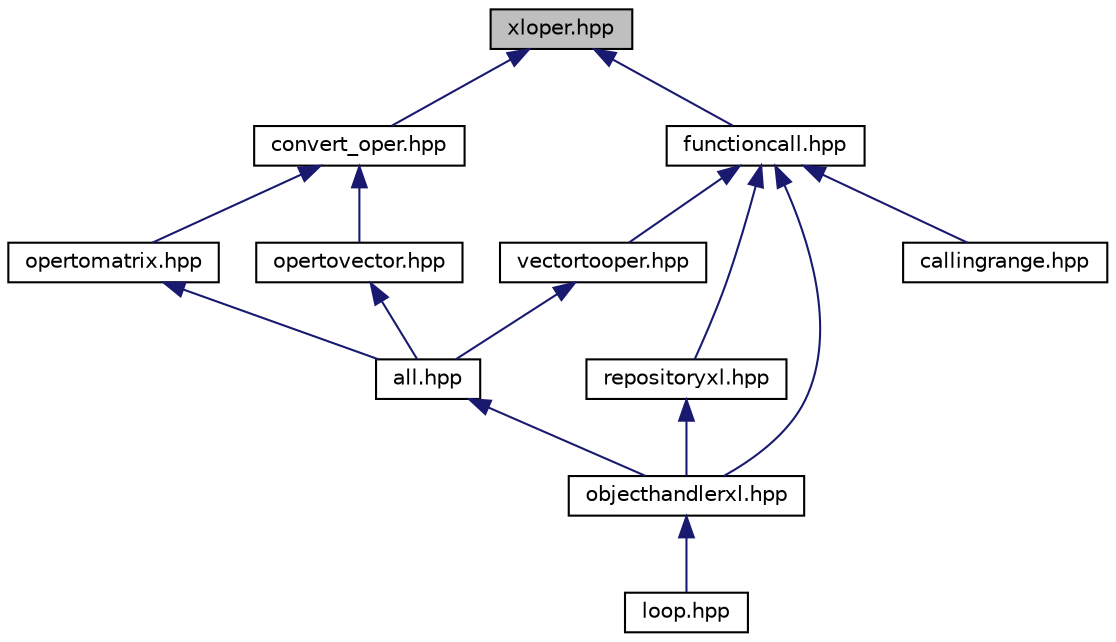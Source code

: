 digraph "xloper.hpp"
{
  edge [fontname="Helvetica",fontsize="10",labelfontname="Helvetica",labelfontsize="10"];
  node [fontname="Helvetica",fontsize="10",shape=record];
  Node2 [label="xloper.hpp",height=0.2,width=0.4,color="black", fillcolor="grey75", style="filled", fontcolor="black"];
  Node2 -> Node3 [dir="back",color="midnightblue",fontsize="10",style="solid",fontname="Helvetica"];
  Node3 [label="convert_oper.hpp",height=0.2,width=0.4,color="black", fillcolor="white", style="filled",URL="$convert__oper_8hpp.html",tooltip="Class ConvertOper - Perform datatype conversions of OPERs. "];
  Node3 -> Node4 [dir="back",color="midnightblue",fontsize="10",style="solid",fontname="Helvetica"];
  Node4 [label="opertomatrix.hpp",height=0.2,width=0.4,color="black", fillcolor="white", style="filled",URL="$opertomatrix_8hpp.html",tooltip="Conversion function operToMatrix - convert an OPER to a matrix. "];
  Node4 -> Node5 [dir="back",color="midnightblue",fontsize="10",style="solid",fontname="Helvetica"];
  Node5 [label="all.hpp",height=0.2,width=0.4,color="black", fillcolor="white", style="filled",URL="$all_8hpp.html",tooltip="#includes for all Excel conversion functions "];
  Node5 -> Node6 [dir="back",color="midnightblue",fontsize="10",style="solid",fontname="Helvetica"];
  Node6 [label="objecthandlerxl.hpp",height=0.2,width=0.4,color="black", fillcolor="white", style="filled",URL="$objecthandlerxl_8hpp.html",tooltip="#includes for all functionality in ObjectHandler "];
  Node6 -> Node7 [dir="back",color="midnightblue",fontsize="10",style="solid",fontname="Helvetica"];
  Node7 [label="loop.hpp",height=0.2,width=0.4,color="black", fillcolor="white", style="filled",URL="$loop_8hpp.html",tooltip="Support for Excel functions which loop on an input value. "];
  Node3 -> Node8 [dir="back",color="midnightblue",fontsize="10",style="solid",fontname="Helvetica"];
  Node8 [label="opertovector.hpp",height=0.2,width=0.4,color="black", fillcolor="white", style="filled",URL="$opertovector_8hpp.html",tooltip="Conversion function operToVector - convert an OPER to a std::vector. "];
  Node8 -> Node5 [dir="back",color="midnightblue",fontsize="10",style="solid",fontname="Helvetica"];
  Node2 -> Node9 [dir="back",color="midnightblue",fontsize="10",style="solid",fontname="Helvetica"];
  Node9 [label="functioncall.hpp",height=0.2,width=0.4,color="black", fillcolor="white", style="filled",URL="$functioncall_8hpp.html",tooltip="Class FunctionCall - Handle state related to the function in progress. "];
  Node9 -> Node10 [dir="back",color="midnightblue",fontsize="10",style="solid",fontname="Helvetica"];
  Node10 [label="callingrange.hpp",height=0.2,width=0.4,color="black", fillcolor="white", style="filled",URL="$callingrange_8hpp.html",tooltip="Class CallingRange - Processing for the host cell of an Object. "];
  Node9 -> Node11 [dir="back",color="midnightblue",fontsize="10",style="solid",fontname="Helvetica"];
  Node11 [label="vectortooper.hpp",height=0.2,width=0.4,color="black", fillcolor="white", style="filled",URL="$vectortooper_8hpp.html",tooltip="Conversion function vectorToOper - Convert STL vector to Excel OPER. "];
  Node11 -> Node5 [dir="back",color="midnightblue",fontsize="10",style="solid",fontname="Helvetica"];
  Node9 -> Node6 [dir="back",color="midnightblue",fontsize="10",style="solid",fontname="Helvetica"];
  Node9 -> Node12 [dir="back",color="midnightblue",fontsize="10",style="solid",fontname="Helvetica"];
  Node12 [label="repositoryxl.hpp",height=0.2,width=0.4,color="black", fillcolor="white", style="filled",URL="$repositoryxl_8hpp.html",tooltip="Class RepositoryXL - Excel-specific enhancements to the Repository class. "];
  Node12 -> Node6 [dir="back",color="midnightblue",fontsize="10",style="solid",fontname="Helvetica"];
}
